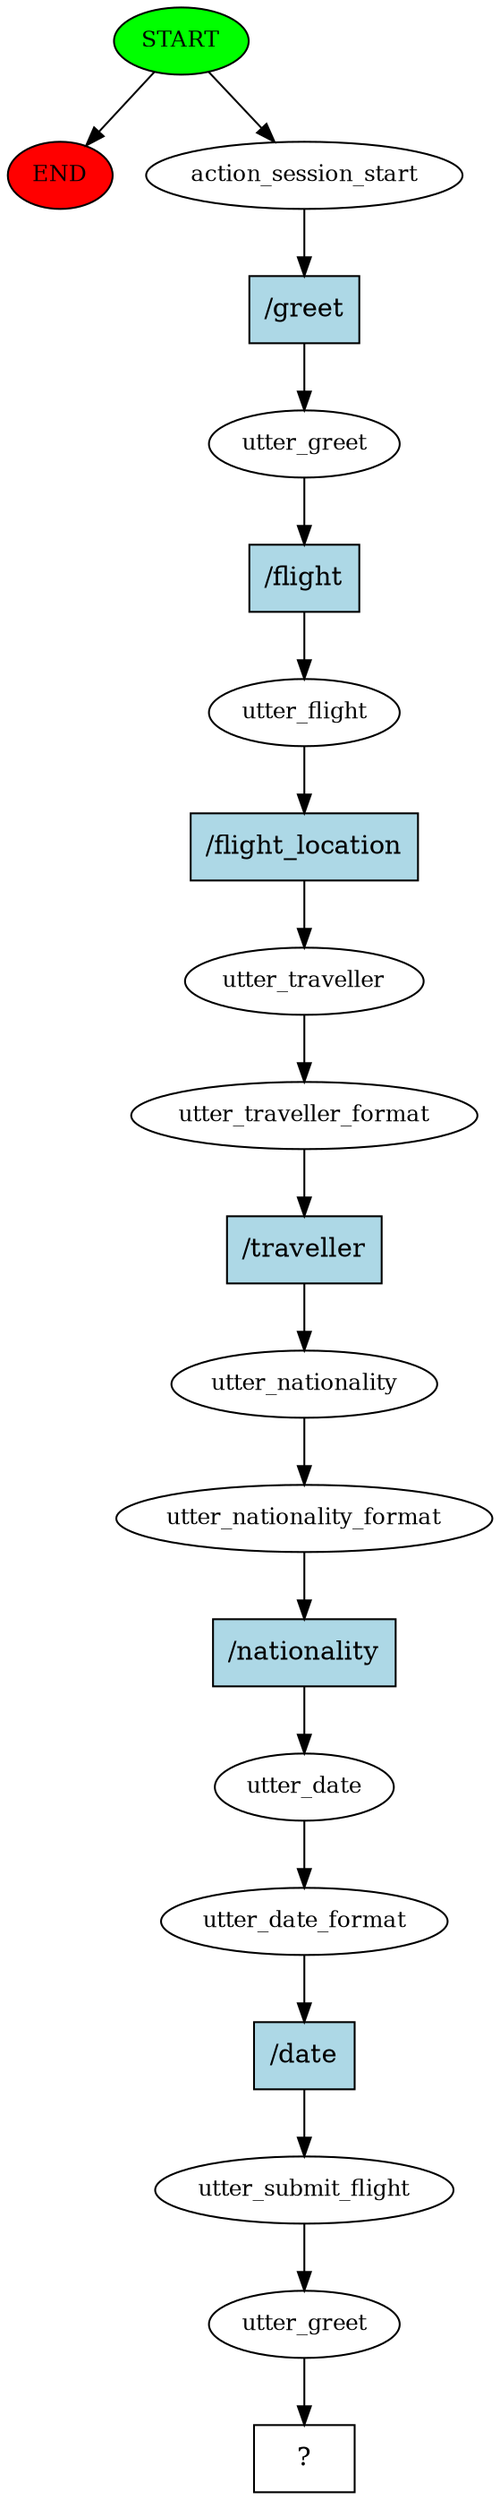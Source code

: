digraph  {
0 [class="start active", fillcolor=green, fontsize=12, label=START, style=filled];
"-1" [class=end, fillcolor=red, fontsize=12, label=END, style=filled];
1 [class=active, fontsize=12, label=action_session_start];
2 [class=active, fontsize=12, label=utter_greet];
3 [class=active, fontsize=12, label=utter_flight];
4 [class=active, fontsize=12, label=utter_traveller];
5 [class=active, fontsize=12, label=utter_traveller_format];
6 [class=active, fontsize=12, label=utter_nationality];
7 [class=active, fontsize=12, label=utter_nationality_format];
8 [class=active, fontsize=12, label=utter_date];
9 [class=active, fontsize=12, label=utter_date_format];
10 [class=active, fontsize=12, label=utter_submit_flight];
11 [class=active, fontsize=12, label=utter_greet];
12 [class="intent dashed active", label="  ?  ", shape=rect];
13 [class="intent active", fillcolor=lightblue, label="/greet", shape=rect, style=filled];
14 [class="intent active", fillcolor=lightblue, label="/flight", shape=rect, style=filled];
15 [class="intent active", fillcolor=lightblue, label="/flight_location", shape=rect, style=filled];
16 [class="intent active", fillcolor=lightblue, label="/traveller", shape=rect, style=filled];
17 [class="intent active", fillcolor=lightblue, label="/nationality", shape=rect, style=filled];
18 [class="intent active", fillcolor=lightblue, label="/date", shape=rect, style=filled];
0 -> "-1"  [class="", key=NONE, label=""];
0 -> 1  [class=active, key=NONE, label=""];
1 -> 13  [class=active, key=0];
2 -> 14  [class=active, key=0];
3 -> 15  [class=active, key=0];
4 -> 5  [class=active, key=NONE, label=""];
5 -> 16  [class=active, key=0];
6 -> 7  [class=active, key=NONE, label=""];
7 -> 17  [class=active, key=0];
8 -> 9  [class=active, key=NONE, label=""];
9 -> 18  [class=active, key=0];
10 -> 11  [class=active, key=NONE, label=""];
11 -> 12  [class=active, key=NONE, label=""];
13 -> 2  [class=active, key=0];
14 -> 3  [class=active, key=0];
15 -> 4  [class=active, key=0];
16 -> 6  [class=active, key=0];
17 -> 8  [class=active, key=0];
18 -> 10  [class=active, key=0];
}
